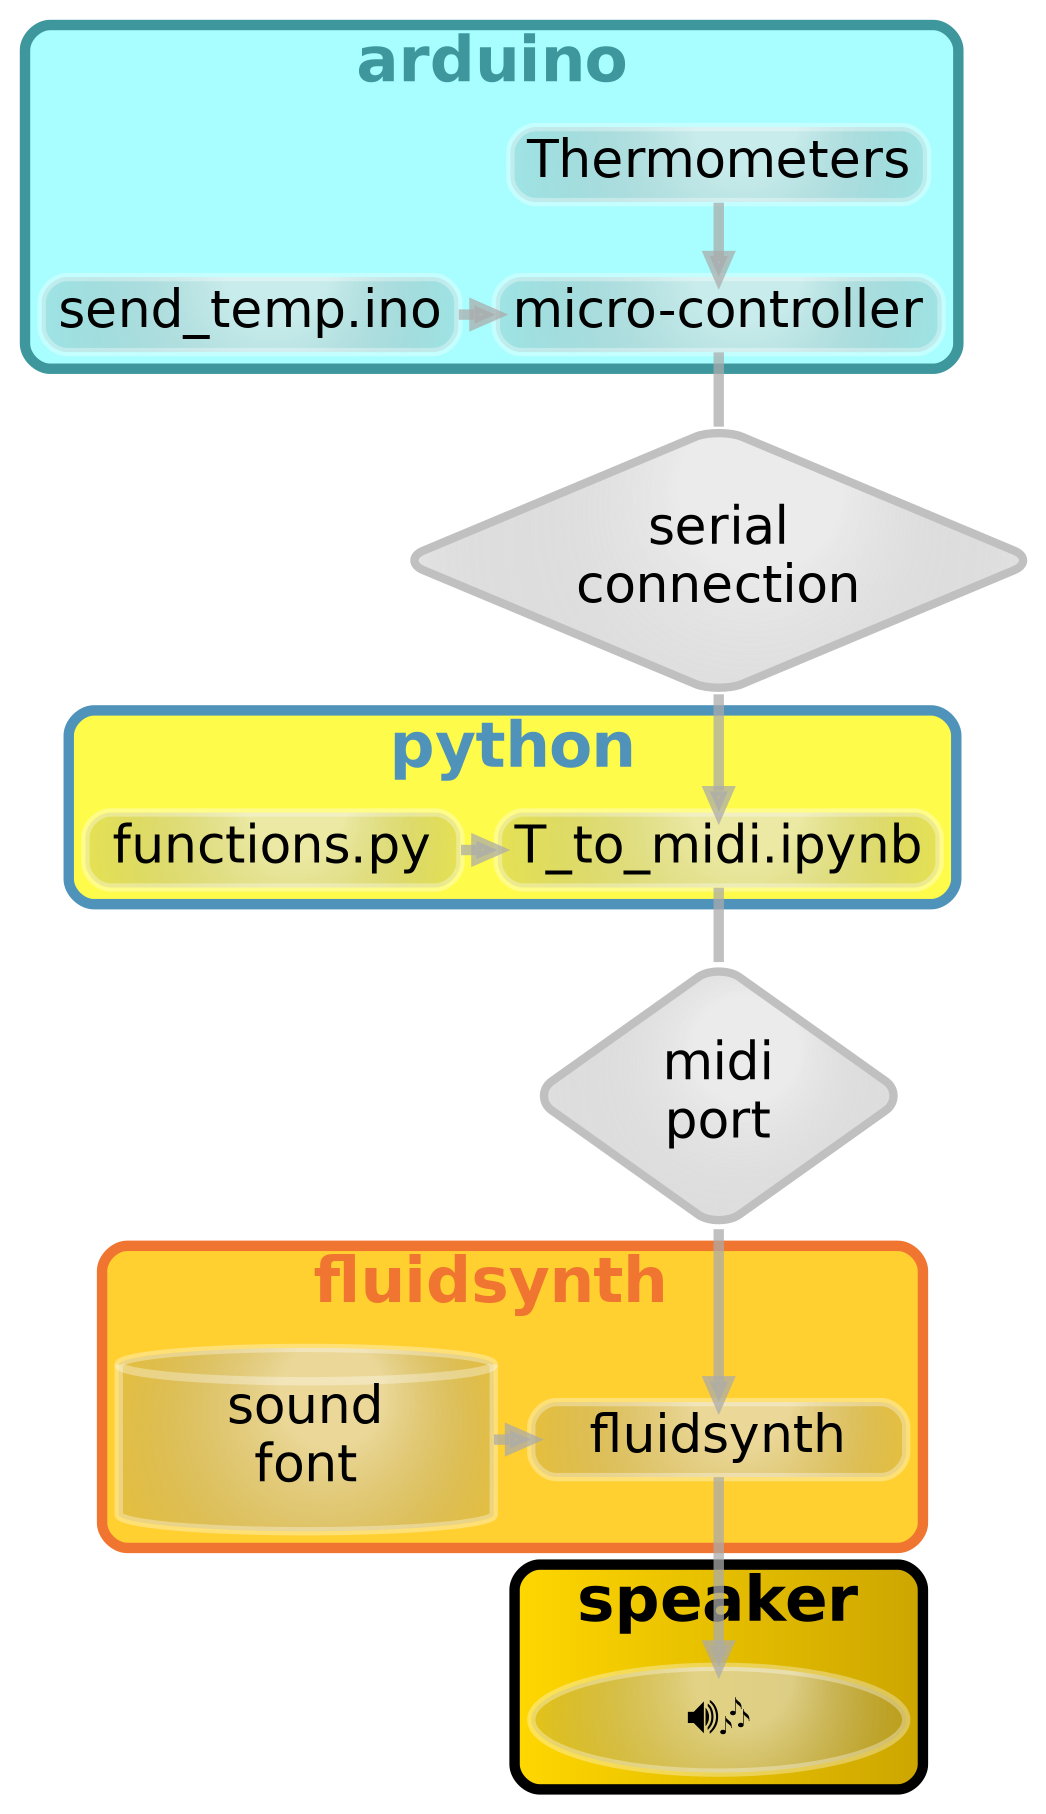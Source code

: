 #  do not edit by hand. This file is auto generated by when knitting work_flow.Rmd.
digraph workflow {
  ranksep=.5;
  graph [
    truecolor=true,
    # the last 2 "00" make it completely transparent here, 
    # thus all that comes before - I don"t care
    bgcolor="#ffffff00",
    fontname = "helvetica",
    #splines=ortho,
    concentrate=true
  ];
  node [
    fontname = "helvetica", 
    style = "rounded,filled,radial", 
    gradientangle=60, 
    fillcolor="#dddddd99:#7777772f", 
    # gradients dont work on observable...:
    # fillcolor="#dddddd99", 
    fontsize=25,
    penwidth=4, 
    color = "#ffffff55",
    width = 2.5
  ];
  edge [
    fontname = "helvetica", 
    penwidth=5, 
    color="#aaaaaabb"
  ];
  penwidth=5;
  style=rounded

  subgraph cluster_arduino {
    label = < <B>arduino</B> >;
    bgcolor = "#a8feff";
    color = "#3e979d";
    fontcolor = "#3e979d";
    fontsize = 30;
    Thermometers -> mc;
    sketch -> mc;
    Thermometers [shape=box];
    sketch [
      label = "send_temp.ino", 
      shape=box, 
      URL="https://gitlab.com/urswilke/chaos_machine_code/-/tree/master/arduino/send_temp/send_temp.ino", 
      tooltip = "arduino sketch to read multiple DS18B20 thermometers and then print the information to the serial connection"
    ];
    {rank=same; mc; sketch}
  }
  sc -> python [
    weight = 100, 
    tooltip = "setup serial connection in arduino",
    URL = "https://gitlab.com/urswilke/chaos_machine_code/-/tree/master/python/T_to_midi.ipynb#Arduino"
  ]

  subgraph cluster_main {
    label = < <B>python</B> >;
    bgcolor = "#fffb4b";
    color = "#4f93ba";
    fontcolor = "#4f93ba";
    fontsize = 30;
    penwidth=5;
    #graph[style=dotted];
    "functions.py" [
      shape=box, 
      tooltip = "functions that are imported in the T_to_midi notebook",
      URL = "https://gitlab.com/urswilke/chaos_machine_code/-/tree/master/python/functions.py"
    ]
    python [
      shape=box, 
      tooltip = "python real-time loop to
* read serial string, extract temperatures
* calculate temperature differences
* translate differences to midi notes according to a specified musical scale
* send the note events to a midi port in real time 
During the loop the data is recorded in lists and when it has finished the data is written to a midi and csv files. ", 
      label = "T_to_midi.ipynb",
      URL = "https://gitlab.com/urswilke/chaos_machine_code/-/tree/master/python/T_to_midi.ipynb"
    ];
    "functions.py" -> python
    mc [
      shape=box, 
      label="micro-controller",
      tooltip="the micro-controller is connected to the PC via USB",
    ];
    {rank = same; "functions.py" python}
  }
  
#  subgraph cluster_main_to_R_connectors {
#    label = "main workflow";


#  }
  subgraph cluster_fluidsynth {
    label = <<B>fluidsynth  </B>>;
    fontsize = 30;
    bgcolor = "#ffd030";
    color = "#f07531";
    fontcolor = "#f07531";
    penwidth=5;
    sf2 [shape = cylinder, label = "sound\nfont"];
    fluidsynth [
      shape=box,
      tooltip = "* Fluidsynth can be easily started via the GUI QSynth.\n* An sf2 soundfont file has to be used.\n* A midi port can be synthesized in real time, or\n* A midi file can be rendered to an audio file."
    ];
    sf2 -> fluidsynth;
    {rank=same; fluidsynth sf2}
  }
  
  
  mp -> fluidsynth [ weight = 100]
  mc -> sc [
    arrowhead=none, 
    tooltip = "setup serial connection in arduino",
    URL = "https://gitlab.com/urswilke/chaos_machine_code/-/tree/master/arduino/send_temp/send_temp.ino#L24"
  ];
  python -> mp [arrowhead=none, weight = 1000];
  sc [
    label="serial\nconnection", 
    color=grey, 
    shape=diamond,
    tooltip = "The serial string sent from the arduino is of the following format:
S: 1, ID: 40255662332332138251, T: 26.88; S: 2, ID: 402552102282332138209, T: 26.25; S: 3, ID: 402551932392332138119, T: 26.38; S: 4, ID: 4025514153413227192, T: 26.62; S: 5, ID: 402552272422332138169, T: 22.62",
    URL = "https://gitlab.com/urswilke/chaos_machine_code/-/tree/master/python/recorded_data/serial_string.txt"
  ];
  mp [
    label = "midi\nport", 
    shape=diamond, 
    color=grey,
    tooltip = "The midi port to fluidsynth is set up by the python code in T_to_midi.ipynb",
    URL = "https://gitlab.com/urswilke/chaos_machine_code/-/tree/master/python/T_to_midi.ipynb#Setup_fluidsynth_connection"
  ];
  #mc -> sc -> python -> mp -> fluidsynth[ style = invis, weight= 10 ];
  fluidsynth -> speakers
  
  subgraph cluster_speaker {
    label = < <B>speaker</B> >;
    fontsize = 30;
    bgcolor="#FFD700:#CCA600";
    # gradients dont work on observable...:
    # bgcolor="#CCA600";
    speakers [label="🔊🎶"];
  }
  

  
  
  # mc -> sc [ weight = 100, style=invis]
  # python -> mp [ weight = 100, style=invis]
  # mp -> fluidsynth [ weight = 100, style=invis]
}